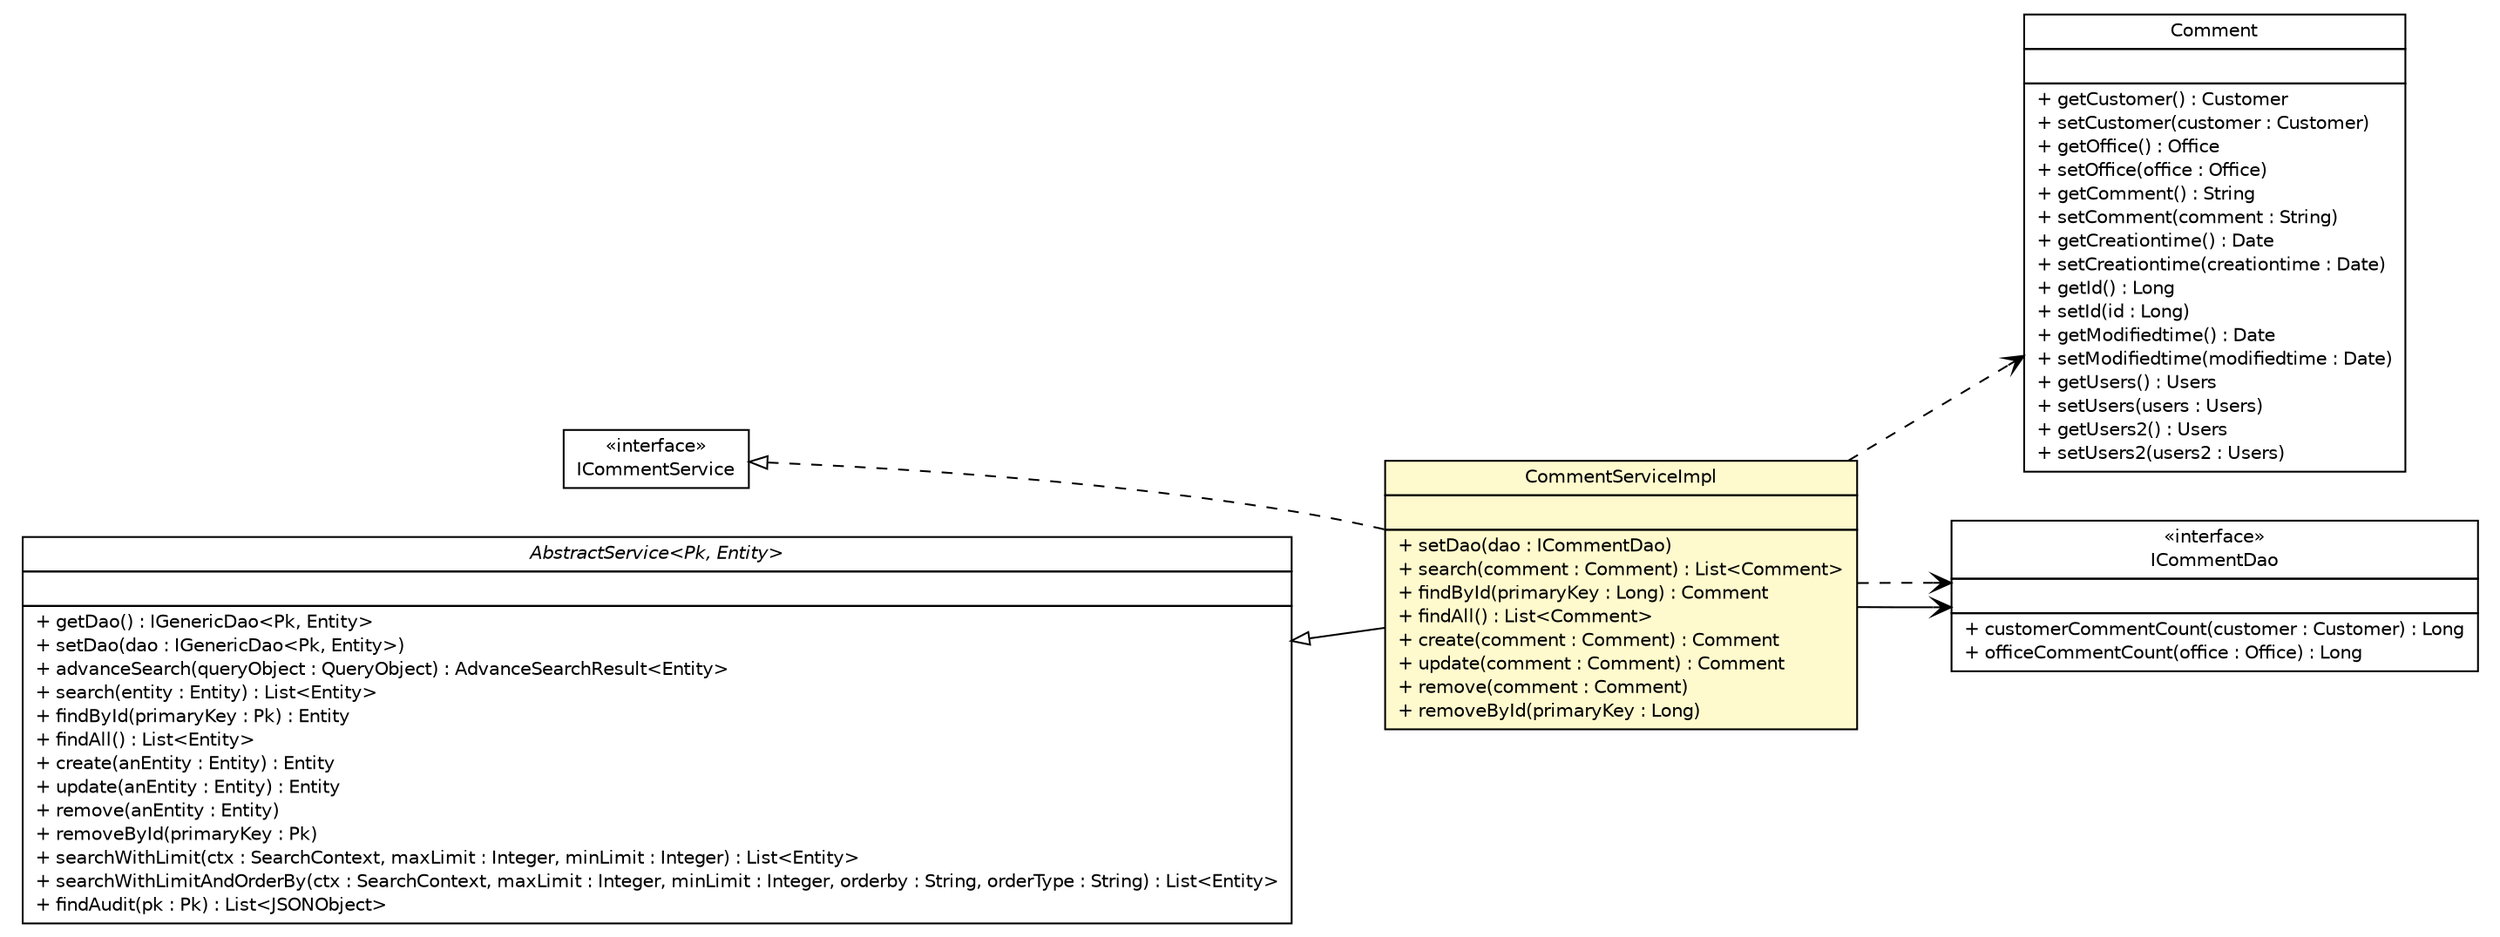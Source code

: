 #!/usr/local/bin/dot
#
# Class diagram 
# Generated by UMLGraph version 5.1 (http://www.umlgraph.org/)
#

digraph G {
	edge [fontname="Helvetica",fontsize=10,labelfontname="Helvetica",labelfontsize=10];
	node [fontname="Helvetica",fontsize=10,shape=plaintext];
	nodesep=0.25;
	ranksep=0.5;
	rankdir=LR;
	// com.inn.headstartdemo.service.ICommentService
	c34209 [label=<<table title="com.inn.headstartdemo.service.ICommentService" border="0" cellborder="1" cellspacing="0" cellpadding="2" port="p" href="../ICommentService.html">
		<tr><td><table border="0" cellspacing="0" cellpadding="1">
<tr><td align="center" balign="center"> &#171;interface&#187; </td></tr>
<tr><td align="center" balign="center"> ICommentService </td></tr>
		</table></td></tr>
		</table>>, fontname="Helvetica", fontcolor="black", fontsize=10.0];
	// com.inn.headstartdemo.service.generic.AbstractService<Pk, Entity>
	c34217 [label=<<table title="com.inn.headstartdemo.service.generic.AbstractService" border="0" cellborder="1" cellspacing="0" cellpadding="2" port="p" href="../generic/AbstractService.html">
		<tr><td><table border="0" cellspacing="0" cellpadding="1">
<tr><td align="center" balign="center"><font face="Helvetica-Oblique"> AbstractService&lt;Pk, Entity&gt; </font></td></tr>
		</table></td></tr>
		<tr><td><table border="0" cellspacing="0" cellpadding="1">
<tr><td align="left" balign="left">  </td></tr>
		</table></td></tr>
		<tr><td><table border="0" cellspacing="0" cellpadding="1">
<tr><td align="left" balign="left"> + getDao() : IGenericDao&lt;Pk, Entity&gt; </td></tr>
<tr><td align="left" balign="left"> + setDao(dao : IGenericDao&lt;Pk, Entity&gt;) </td></tr>
<tr><td align="left" balign="left"> + advanceSearch(queryObject : QueryObject) : AdvanceSearchResult&lt;Entity&gt; </td></tr>
<tr><td align="left" balign="left"> + search(entity : Entity) : List&lt;Entity&gt; </td></tr>
<tr><td align="left" balign="left"> + findById(primaryKey : Pk) : Entity </td></tr>
<tr><td align="left" balign="left"> + findAll() : List&lt;Entity&gt; </td></tr>
<tr><td align="left" balign="left"> + create(anEntity : Entity) : Entity </td></tr>
<tr><td align="left" balign="left"> + update(anEntity : Entity) : Entity </td></tr>
<tr><td align="left" balign="left"> + remove(anEntity : Entity) </td></tr>
<tr><td align="left" balign="left"> + removeById(primaryKey : Pk) </td></tr>
<tr><td align="left" balign="left"> + searchWithLimit(ctx : SearchContext, maxLimit : Integer, minLimit : Integer) : List&lt;Entity&gt; </td></tr>
<tr><td align="left" balign="left"> + searchWithLimitAndOrderBy(ctx : SearchContext, maxLimit : Integer, minLimit : Integer, orderby : String, orderType : String) : List&lt;Entity&gt; </td></tr>
<tr><td align="left" balign="left"> + findAudit(pk : Pk) : List&lt;JSONObject&gt; </td></tr>
		</table></td></tr>
		</table>>, fontname="Helvetica", fontcolor="black", fontsize=10.0];
	// com.inn.headstartdemo.service.impl.CommentServiceImpl
	c34238 [label=<<table title="com.inn.headstartdemo.service.impl.CommentServiceImpl" border="0" cellborder="1" cellspacing="0" cellpadding="2" port="p" bgcolor="lemonChiffon" href="./CommentServiceImpl.html">
		<tr><td><table border="0" cellspacing="0" cellpadding="1">
<tr><td align="center" balign="center"> CommentServiceImpl </td></tr>
		</table></td></tr>
		<tr><td><table border="0" cellspacing="0" cellpadding="1">
<tr><td align="left" balign="left">  </td></tr>
		</table></td></tr>
		<tr><td><table border="0" cellspacing="0" cellpadding="1">
<tr><td align="left" balign="left"> + setDao(dao : ICommentDao) </td></tr>
<tr><td align="left" balign="left"> + search(comment : Comment) : List&lt;Comment&gt; </td></tr>
<tr><td align="left" balign="left"> + findById(primaryKey : Long) : Comment </td></tr>
<tr><td align="left" balign="left"> + findAll() : List&lt;Comment&gt; </td></tr>
<tr><td align="left" balign="left"> + create(comment : Comment) : Comment </td></tr>
<tr><td align="left" balign="left"> + update(comment : Comment) : Comment </td></tr>
<tr><td align="left" balign="left"> + remove(comment : Comment) </td></tr>
<tr><td align="left" balign="left"> + removeById(primaryKey : Long) </td></tr>
		</table></td></tr>
		</table>>, fontname="Helvetica", fontcolor="black", fontsize=10.0];
	// com.inn.headstartdemo.model.Comment
	c34299 [label=<<table title="com.inn.headstartdemo.model.Comment" border="0" cellborder="1" cellspacing="0" cellpadding="2" port="p" href="../../model/Comment.html">
		<tr><td><table border="0" cellspacing="0" cellpadding="1">
<tr><td align="center" balign="center"> Comment </td></tr>
		</table></td></tr>
		<tr><td><table border="0" cellspacing="0" cellpadding="1">
<tr><td align="left" balign="left">  </td></tr>
		</table></td></tr>
		<tr><td><table border="0" cellspacing="0" cellpadding="1">
<tr><td align="left" balign="left"> + getCustomer() : Customer </td></tr>
<tr><td align="left" balign="left"> + setCustomer(customer : Customer) </td></tr>
<tr><td align="left" balign="left"> + getOffice() : Office </td></tr>
<tr><td align="left" balign="left"> + setOffice(office : Office) </td></tr>
<tr><td align="left" balign="left"> + getComment() : String </td></tr>
<tr><td align="left" balign="left"> + setComment(comment : String) </td></tr>
<tr><td align="left" balign="left"> + getCreationtime() : Date </td></tr>
<tr><td align="left" balign="left"> + setCreationtime(creationtime : Date) </td></tr>
<tr><td align="left" balign="left"> + getId() : Long </td></tr>
<tr><td align="left" balign="left"> + setId(id : Long) </td></tr>
<tr><td align="left" balign="left"> + getModifiedtime() : Date </td></tr>
<tr><td align="left" balign="left"> + setModifiedtime(modifiedtime : Date) </td></tr>
<tr><td align="left" balign="left"> + getUsers() : Users </td></tr>
<tr><td align="left" balign="left"> + setUsers(users : Users) </td></tr>
<tr><td align="left" balign="left"> + getUsers2() : Users </td></tr>
<tr><td align="left" balign="left"> + setUsers2(users2 : Users) </td></tr>
		</table></td></tr>
		</table>>, fontname="Helvetica", fontcolor="black", fontsize=10.0];
	// com.inn.headstartdemo.dao.ICommentDao
	c34341 [label=<<table title="com.inn.headstartdemo.dao.ICommentDao" border="0" cellborder="1" cellspacing="0" cellpadding="2" port="p" href="../../dao/ICommentDao.html">
		<tr><td><table border="0" cellspacing="0" cellpadding="1">
<tr><td align="center" balign="center"> &#171;interface&#187; </td></tr>
<tr><td align="center" balign="center"> ICommentDao </td></tr>
		</table></td></tr>
		<tr><td><table border="0" cellspacing="0" cellpadding="1">
<tr><td align="left" balign="left">  </td></tr>
		</table></td></tr>
		<tr><td><table border="0" cellspacing="0" cellpadding="1">
<tr><td align="left" balign="left"> + customerCommentCount(customer : Customer) : Long </td></tr>
<tr><td align="left" balign="left"> + officeCommentCount(office : Office) : Long </td></tr>
		</table></td></tr>
		</table>>, fontname="Helvetica", fontcolor="black", fontsize=10.0];
	//com.inn.headstartdemo.service.impl.CommentServiceImpl extends com.inn.headstartdemo.service.generic.AbstractService<java.lang.Long, com.inn.headstartdemo.model.Comment>
	c34217:p -> c34238:p [dir=back,arrowtail=empty];
	//com.inn.headstartdemo.service.impl.CommentServiceImpl implements com.inn.headstartdemo.service.ICommentService
	c34209:p -> c34238:p [dir=back,arrowtail=empty,style=dashed];
	// com.inn.headstartdemo.service.impl.CommentServiceImpl NAVASSOC com.inn.headstartdemo.dao.ICommentDao
	c34238:p -> c34341:p [taillabel="", label="", headlabel="", fontname="Helvetica", fontcolor="black", fontsize=10.0, color="black", arrowhead=open];
	// com.inn.headstartdemo.service.impl.CommentServiceImpl DEPEND com.inn.headstartdemo.model.Comment
	c34238:p -> c34299:p [taillabel="", label="", headlabel="", fontname="Helvetica", fontcolor="black", fontsize=10.0, color="black", arrowhead=open, style=dashed];
	// com.inn.headstartdemo.service.impl.CommentServiceImpl DEPEND com.inn.headstartdemo.dao.ICommentDao
	c34238:p -> c34341:p [taillabel="", label="", headlabel="", fontname="Helvetica", fontcolor="black", fontsize=10.0, color="black", arrowhead=open, style=dashed];
}

